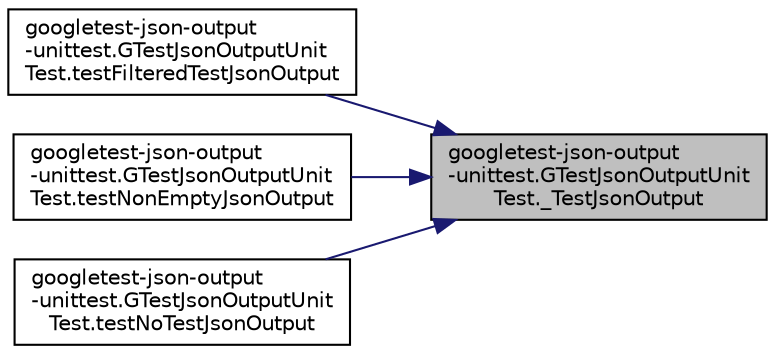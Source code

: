digraph "googletest-json-output-unittest.GTestJsonOutputUnitTest._TestJsonOutput"
{
 // LATEX_PDF_SIZE
  bgcolor="transparent";
  edge [fontname="Helvetica",fontsize="10",labelfontname="Helvetica",labelfontsize="10"];
  node [fontname="Helvetica",fontsize="10",shape=record];
  rankdir="RL";
  Node1 [label="googletest-json-output\l-unittest.GTestJsonOutputUnit\lTest._TestJsonOutput",height=0.2,width=0.4,color="black", fillcolor="grey75", style="filled", fontcolor="black",tooltip=" "];
  Node1 -> Node2 [dir="back",color="midnightblue",fontsize="10",style="solid",fontname="Helvetica"];
  Node2 [label="googletest-json-output\l-unittest.GTestJsonOutputUnit\lTest.testFilteredTestJsonOutput",height=0.2,width=0.4,color="black",URL="$classgoogletest-json-output-unittest_1_1GTestJsonOutputUnitTest.html#abc55ae0ca4d9b3d265b10bbbcc6e720e",tooltip=" "];
  Node1 -> Node3 [dir="back",color="midnightblue",fontsize="10",style="solid",fontname="Helvetica"];
  Node3 [label="googletest-json-output\l-unittest.GTestJsonOutputUnit\lTest.testNonEmptyJsonOutput",height=0.2,width=0.4,color="black",URL="$classgoogletest-json-output-unittest_1_1GTestJsonOutputUnitTest.html#ab5520f22133356e62a54cdb5756504bc",tooltip=" "];
  Node1 -> Node4 [dir="back",color="midnightblue",fontsize="10",style="solid",fontname="Helvetica"];
  Node4 [label="googletest-json-output\l-unittest.GTestJsonOutputUnit\lTest.testNoTestJsonOutput",height=0.2,width=0.4,color="black",URL="$classgoogletest-json-output-unittest_1_1GTestJsonOutputUnitTest.html#a7da59a58c145d1c3aa2e91a6a3530cb2",tooltip=" "];
}
